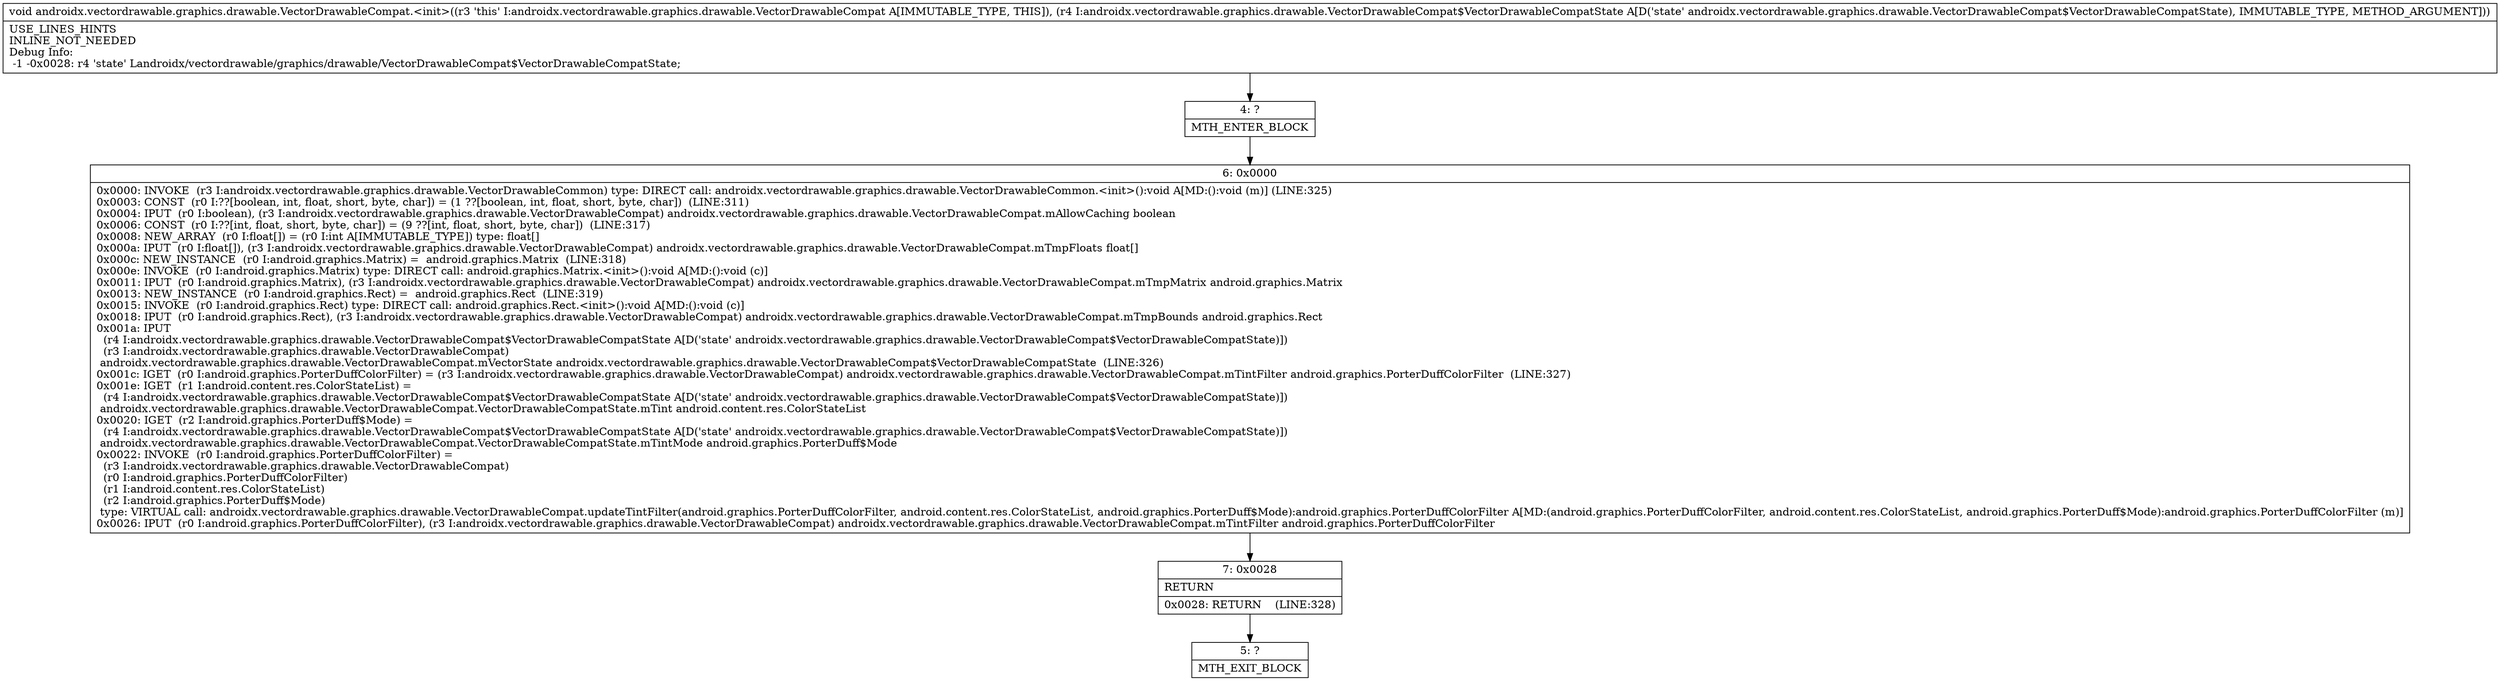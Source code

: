 digraph "CFG forandroidx.vectordrawable.graphics.drawable.VectorDrawableCompat.\<init\>(Landroidx\/vectordrawable\/graphics\/drawable\/VectorDrawableCompat$VectorDrawableCompatState;)V" {
Node_4 [shape=record,label="{4\:\ ?|MTH_ENTER_BLOCK\l}"];
Node_6 [shape=record,label="{6\:\ 0x0000|0x0000: INVOKE  (r3 I:androidx.vectordrawable.graphics.drawable.VectorDrawableCommon) type: DIRECT call: androidx.vectordrawable.graphics.drawable.VectorDrawableCommon.\<init\>():void A[MD:():void (m)] (LINE:325)\l0x0003: CONST  (r0 I:??[boolean, int, float, short, byte, char]) = (1 ??[boolean, int, float, short, byte, char])  (LINE:311)\l0x0004: IPUT  (r0 I:boolean), (r3 I:androidx.vectordrawable.graphics.drawable.VectorDrawableCompat) androidx.vectordrawable.graphics.drawable.VectorDrawableCompat.mAllowCaching boolean \l0x0006: CONST  (r0 I:??[int, float, short, byte, char]) = (9 ??[int, float, short, byte, char])  (LINE:317)\l0x0008: NEW_ARRAY  (r0 I:float[]) = (r0 I:int A[IMMUTABLE_TYPE]) type: float[] \l0x000a: IPUT  (r0 I:float[]), (r3 I:androidx.vectordrawable.graphics.drawable.VectorDrawableCompat) androidx.vectordrawable.graphics.drawable.VectorDrawableCompat.mTmpFloats float[] \l0x000c: NEW_INSTANCE  (r0 I:android.graphics.Matrix) =  android.graphics.Matrix  (LINE:318)\l0x000e: INVOKE  (r0 I:android.graphics.Matrix) type: DIRECT call: android.graphics.Matrix.\<init\>():void A[MD:():void (c)]\l0x0011: IPUT  (r0 I:android.graphics.Matrix), (r3 I:androidx.vectordrawable.graphics.drawable.VectorDrawableCompat) androidx.vectordrawable.graphics.drawable.VectorDrawableCompat.mTmpMatrix android.graphics.Matrix \l0x0013: NEW_INSTANCE  (r0 I:android.graphics.Rect) =  android.graphics.Rect  (LINE:319)\l0x0015: INVOKE  (r0 I:android.graphics.Rect) type: DIRECT call: android.graphics.Rect.\<init\>():void A[MD:():void (c)]\l0x0018: IPUT  (r0 I:android.graphics.Rect), (r3 I:androidx.vectordrawable.graphics.drawable.VectorDrawableCompat) androidx.vectordrawable.graphics.drawable.VectorDrawableCompat.mTmpBounds android.graphics.Rect \l0x001a: IPUT  \l  (r4 I:androidx.vectordrawable.graphics.drawable.VectorDrawableCompat$VectorDrawableCompatState A[D('state' androidx.vectordrawable.graphics.drawable.VectorDrawableCompat$VectorDrawableCompatState)])\l  (r3 I:androidx.vectordrawable.graphics.drawable.VectorDrawableCompat)\l androidx.vectordrawable.graphics.drawable.VectorDrawableCompat.mVectorState androidx.vectordrawable.graphics.drawable.VectorDrawableCompat$VectorDrawableCompatState  (LINE:326)\l0x001c: IGET  (r0 I:android.graphics.PorterDuffColorFilter) = (r3 I:androidx.vectordrawable.graphics.drawable.VectorDrawableCompat) androidx.vectordrawable.graphics.drawable.VectorDrawableCompat.mTintFilter android.graphics.PorterDuffColorFilter  (LINE:327)\l0x001e: IGET  (r1 I:android.content.res.ColorStateList) = \l  (r4 I:androidx.vectordrawable.graphics.drawable.VectorDrawableCompat$VectorDrawableCompatState A[D('state' androidx.vectordrawable.graphics.drawable.VectorDrawableCompat$VectorDrawableCompatState)])\l androidx.vectordrawable.graphics.drawable.VectorDrawableCompat.VectorDrawableCompatState.mTint android.content.res.ColorStateList \l0x0020: IGET  (r2 I:android.graphics.PorterDuff$Mode) = \l  (r4 I:androidx.vectordrawable.graphics.drawable.VectorDrawableCompat$VectorDrawableCompatState A[D('state' androidx.vectordrawable.graphics.drawable.VectorDrawableCompat$VectorDrawableCompatState)])\l androidx.vectordrawable.graphics.drawable.VectorDrawableCompat.VectorDrawableCompatState.mTintMode android.graphics.PorterDuff$Mode \l0x0022: INVOKE  (r0 I:android.graphics.PorterDuffColorFilter) = \l  (r3 I:androidx.vectordrawable.graphics.drawable.VectorDrawableCompat)\l  (r0 I:android.graphics.PorterDuffColorFilter)\l  (r1 I:android.content.res.ColorStateList)\l  (r2 I:android.graphics.PorterDuff$Mode)\l type: VIRTUAL call: androidx.vectordrawable.graphics.drawable.VectorDrawableCompat.updateTintFilter(android.graphics.PorterDuffColorFilter, android.content.res.ColorStateList, android.graphics.PorterDuff$Mode):android.graphics.PorterDuffColorFilter A[MD:(android.graphics.PorterDuffColorFilter, android.content.res.ColorStateList, android.graphics.PorterDuff$Mode):android.graphics.PorterDuffColorFilter (m)]\l0x0026: IPUT  (r0 I:android.graphics.PorterDuffColorFilter), (r3 I:androidx.vectordrawable.graphics.drawable.VectorDrawableCompat) androidx.vectordrawable.graphics.drawable.VectorDrawableCompat.mTintFilter android.graphics.PorterDuffColorFilter \l}"];
Node_7 [shape=record,label="{7\:\ 0x0028|RETURN\l|0x0028: RETURN    (LINE:328)\l}"];
Node_5 [shape=record,label="{5\:\ ?|MTH_EXIT_BLOCK\l}"];
MethodNode[shape=record,label="{void androidx.vectordrawable.graphics.drawable.VectorDrawableCompat.\<init\>((r3 'this' I:androidx.vectordrawable.graphics.drawable.VectorDrawableCompat A[IMMUTABLE_TYPE, THIS]), (r4 I:androidx.vectordrawable.graphics.drawable.VectorDrawableCompat$VectorDrawableCompatState A[D('state' androidx.vectordrawable.graphics.drawable.VectorDrawableCompat$VectorDrawableCompatState), IMMUTABLE_TYPE, METHOD_ARGUMENT]))  | USE_LINES_HINTS\lINLINE_NOT_NEEDED\lDebug Info:\l  \-1 \-0x0028: r4 'state' Landroidx\/vectordrawable\/graphics\/drawable\/VectorDrawableCompat$VectorDrawableCompatState;\l}"];
MethodNode -> Node_4;Node_4 -> Node_6;
Node_6 -> Node_7;
Node_7 -> Node_5;
}

